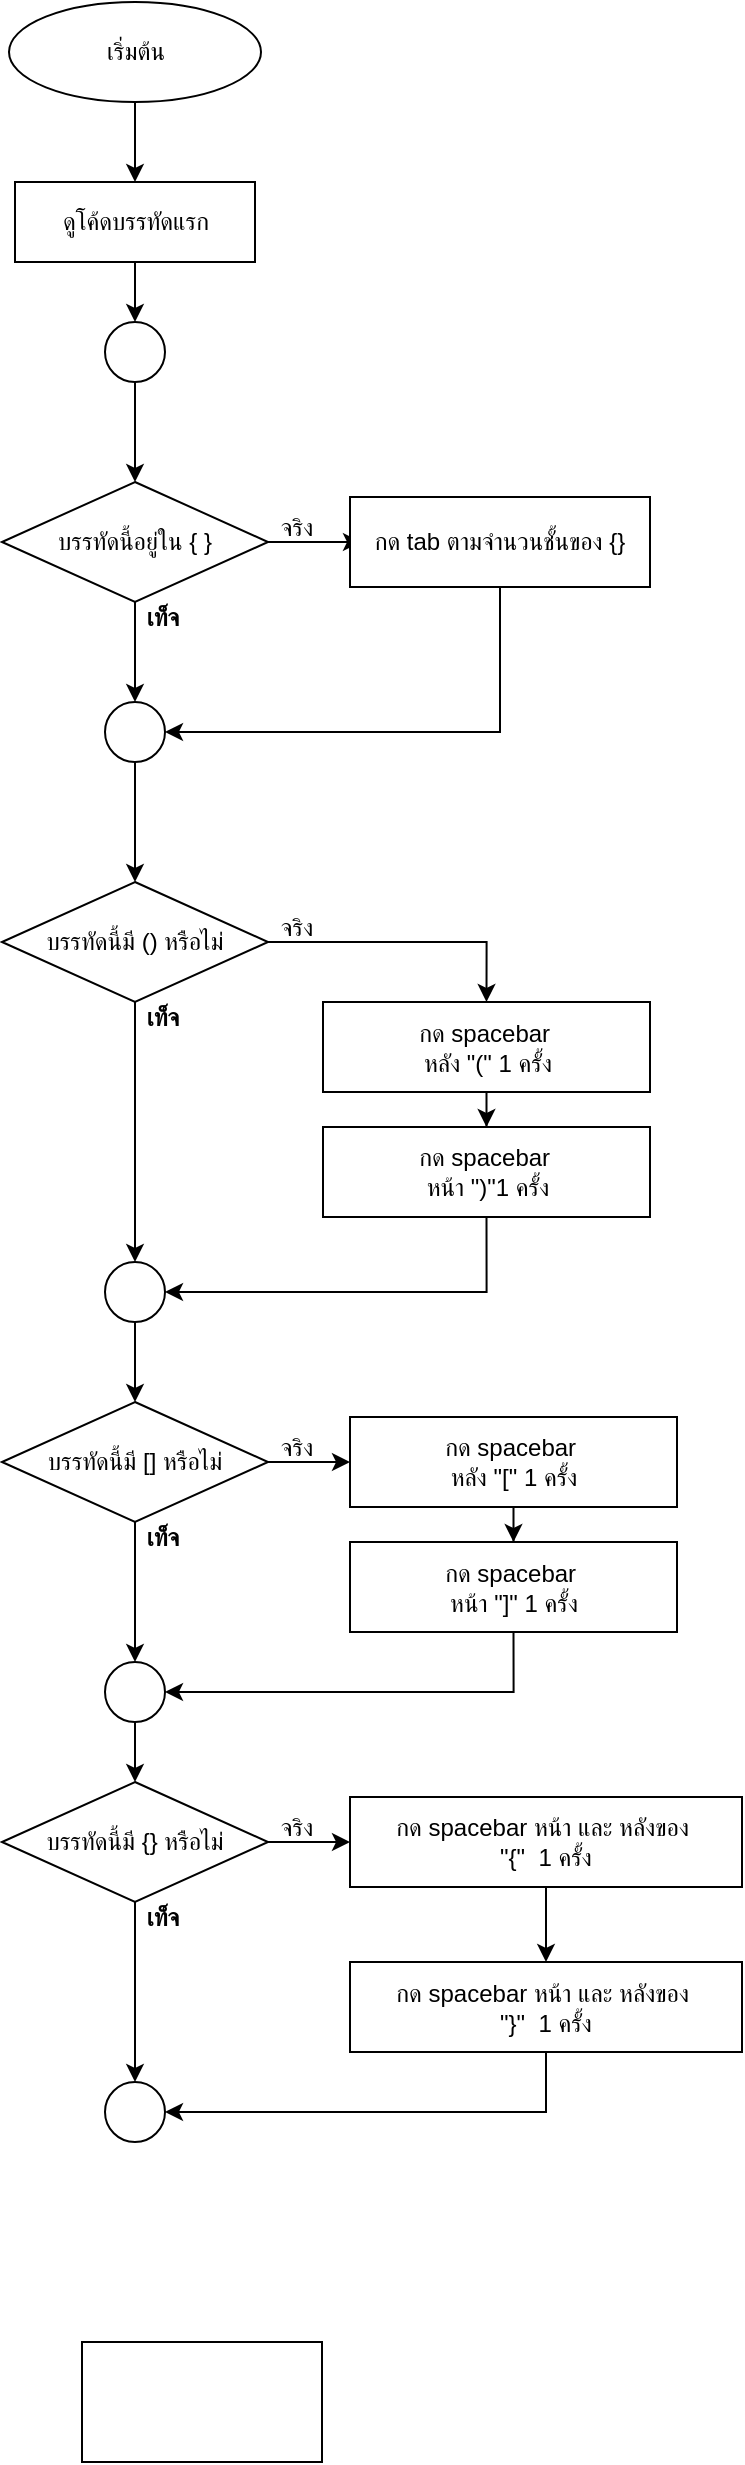 <mxfile version="24.9.1">
  <diagram name="Page-1" id="IXNQjjXNGDVPWY3JXqZK">
    <mxGraphModel dx="750" dy="373" grid="1" gridSize="10" guides="1" tooltips="1" connect="1" arrows="1" fold="1" page="1" pageScale="1" pageWidth="827" pageHeight="1169" math="0" shadow="0">
      <root>
        <mxCell id="0" />
        <mxCell id="1" parent="0" />
        <mxCell id="7TrNmhmVkbIryDcWJuiU-4" value="" style="edgeStyle=orthogonalEdgeStyle;rounded=0;orthogonalLoop=1;jettySize=auto;html=1;entryX=0.5;entryY=0;entryDx=0;entryDy=0;" edge="1" parent="1" source="7TrNmhmVkbIryDcWJuiU-1" target="7TrNmhmVkbIryDcWJuiU-2">
          <mxGeometry relative="1" as="geometry" />
        </mxCell>
        <mxCell id="7TrNmhmVkbIryDcWJuiU-1" value="เริ่มต้น" style="ellipse;whiteSpace=wrap;html=1;" vertex="1" parent="1">
          <mxGeometry x="63.5" y="20" width="126" height="50" as="geometry" />
        </mxCell>
        <mxCell id="7TrNmhmVkbIryDcWJuiU-5" value="" style="edgeStyle=orthogonalEdgeStyle;rounded=0;orthogonalLoop=1;jettySize=auto;html=1;" edge="1" parent="1" source="7TrNmhmVkbIryDcWJuiU-2">
          <mxGeometry relative="1" as="geometry">
            <mxPoint x="126.5" y="180" as="targetPoint" />
          </mxGeometry>
        </mxCell>
        <mxCell id="7TrNmhmVkbIryDcWJuiU-2" value="ดูโค้ดบรรทัดแรก" style="rounded=0;whiteSpace=wrap;html=1;" vertex="1" parent="1">
          <mxGeometry x="66.5" y="110" width="120" height="40" as="geometry" />
        </mxCell>
        <mxCell id="7TrNmhmVkbIryDcWJuiU-10" value="" style="edgeStyle=orthogonalEdgeStyle;rounded=0;orthogonalLoop=1;jettySize=auto;html=1;" edge="1" parent="1" source="7TrNmhmVkbIryDcWJuiU-7" target="7TrNmhmVkbIryDcWJuiU-9">
          <mxGeometry relative="1" as="geometry" />
        </mxCell>
        <mxCell id="7TrNmhmVkbIryDcWJuiU-7" value="" style="ellipse;whiteSpace=wrap;html=1;aspect=fixed;" vertex="1" parent="1">
          <mxGeometry x="111.5" y="180" width="30" height="30" as="geometry" />
        </mxCell>
        <mxCell id="7TrNmhmVkbIryDcWJuiU-12" value="" style="edgeStyle=orthogonalEdgeStyle;rounded=0;orthogonalLoop=1;jettySize=auto;html=1;" edge="1" parent="1" source="7TrNmhmVkbIryDcWJuiU-9">
          <mxGeometry relative="1" as="geometry">
            <mxPoint x="239.5" y="290" as="targetPoint" />
          </mxGeometry>
        </mxCell>
        <mxCell id="7TrNmhmVkbIryDcWJuiU-20" style="edgeStyle=orthogonalEdgeStyle;rounded=0;orthogonalLoop=1;jettySize=auto;html=1;exitX=0.5;exitY=1;exitDx=0;exitDy=0;entryX=0.5;entryY=0;entryDx=0;entryDy=0;" edge="1" parent="1" source="7TrNmhmVkbIryDcWJuiU-9" target="7TrNmhmVkbIryDcWJuiU-19">
          <mxGeometry relative="1" as="geometry" />
        </mxCell>
        <mxCell id="7TrNmhmVkbIryDcWJuiU-9" value="บรรทัดนี้อยู่ใน { }" style="rhombus;whiteSpace=wrap;html=1;" vertex="1" parent="1">
          <mxGeometry x="60" y="260" width="133" height="60" as="geometry" />
        </mxCell>
        <mxCell id="7TrNmhmVkbIryDcWJuiU-35" style="edgeStyle=orthogonalEdgeStyle;rounded=0;orthogonalLoop=1;jettySize=auto;html=1;exitX=0.5;exitY=1;exitDx=0;exitDy=0;entryX=1;entryY=0.5;entryDx=0;entryDy=0;" edge="1" parent="1" source="7TrNmhmVkbIryDcWJuiU-14" target="7TrNmhmVkbIryDcWJuiU-19">
          <mxGeometry relative="1" as="geometry" />
        </mxCell>
        <mxCell id="7TrNmhmVkbIryDcWJuiU-14" value="กด tab ตามจำนวนชั้นของ {}" style="rounded=0;whiteSpace=wrap;html=1;" vertex="1" parent="1">
          <mxGeometry x="234" y="267.5" width="150" height="45" as="geometry" />
        </mxCell>
        <mxCell id="7TrNmhmVkbIryDcWJuiU-32" style="edgeStyle=orthogonalEdgeStyle;rounded=0;orthogonalLoop=1;jettySize=auto;html=1;exitX=0.5;exitY=1;exitDx=0;exitDy=0;entryX=0.5;entryY=0;entryDx=0;entryDy=0;" edge="1" parent="1" source="7TrNmhmVkbIryDcWJuiU-19" target="7TrNmhmVkbIryDcWJuiU-31">
          <mxGeometry relative="1" as="geometry" />
        </mxCell>
        <mxCell id="7TrNmhmVkbIryDcWJuiU-19" value="" style="ellipse;whiteSpace=wrap;html=1;aspect=fixed;" vertex="1" parent="1">
          <mxGeometry x="111.5" y="370" width="30" height="30" as="geometry" />
        </mxCell>
        <mxCell id="7TrNmhmVkbIryDcWJuiU-22" value="จริง" style="text;html=1;align=center;verticalAlign=middle;resizable=0;points=[];autosize=1;strokeColor=none;fillColor=none;" vertex="1" parent="1">
          <mxGeometry x="186.5" y="267.5" width="40" height="30" as="geometry" />
        </mxCell>
        <mxCell id="7TrNmhmVkbIryDcWJuiU-30" value="เท็จ" style="text;html=1;align=center;verticalAlign=middle;resizable=0;points=[];autosize=1;strokeColor=none;fillColor=none;fontStyle=1" vertex="1" parent="1">
          <mxGeometry x="120" y="312.5" width="40" height="30" as="geometry" />
        </mxCell>
        <mxCell id="7TrNmhmVkbIryDcWJuiU-37" value="" style="edgeStyle=orthogonalEdgeStyle;rounded=0;orthogonalLoop=1;jettySize=auto;html=1;entryX=0.5;entryY=0;entryDx=0;entryDy=0;" edge="1" parent="1" source="7TrNmhmVkbIryDcWJuiU-31" target="7TrNmhmVkbIryDcWJuiU-73">
          <mxGeometry relative="1" as="geometry">
            <mxPoint x="234" y="490" as="targetPoint" />
          </mxGeometry>
        </mxCell>
        <mxCell id="7TrNmhmVkbIryDcWJuiU-39" value="" style="edgeStyle=orthogonalEdgeStyle;rounded=0;orthogonalLoop=1;jettySize=auto;html=1;" edge="1" parent="1" source="7TrNmhmVkbIryDcWJuiU-31" target="7TrNmhmVkbIryDcWJuiU-38">
          <mxGeometry relative="1" as="geometry" />
        </mxCell>
        <mxCell id="7TrNmhmVkbIryDcWJuiU-31" value="บรรทัดนี้มี () หรือไม่" style="rhombus;whiteSpace=wrap;html=1;" vertex="1" parent="1">
          <mxGeometry x="60" y="460" width="133" height="60" as="geometry" />
        </mxCell>
        <mxCell id="7TrNmhmVkbIryDcWJuiU-51" value="" style="edgeStyle=orthogonalEdgeStyle;rounded=0;orthogonalLoop=1;jettySize=auto;html=1;" edge="1" parent="1" source="7TrNmhmVkbIryDcWJuiU-38" target="7TrNmhmVkbIryDcWJuiU-45">
          <mxGeometry relative="1" as="geometry" />
        </mxCell>
        <mxCell id="7TrNmhmVkbIryDcWJuiU-38" value="" style="ellipse;whiteSpace=wrap;html=1;aspect=fixed;" vertex="1" parent="1">
          <mxGeometry x="111.5" y="650" width="30" height="30" as="geometry" />
        </mxCell>
        <mxCell id="7TrNmhmVkbIryDcWJuiU-41" value="จริง" style="text;html=1;align=center;verticalAlign=middle;resizable=0;points=[];autosize=1;strokeColor=none;fillColor=none;" vertex="1" parent="1">
          <mxGeometry x="186.5" y="467.5" width="40" height="30" as="geometry" />
        </mxCell>
        <mxCell id="7TrNmhmVkbIryDcWJuiU-42" value="เท็จ" style="text;html=1;align=center;verticalAlign=middle;resizable=0;points=[];autosize=1;strokeColor=none;fillColor=none;fontStyle=1" vertex="1" parent="1">
          <mxGeometry x="120" y="512.5" width="40" height="30" as="geometry" />
        </mxCell>
        <mxCell id="7TrNmhmVkbIryDcWJuiU-43" value="" style="edgeStyle=orthogonalEdgeStyle;rounded=0;orthogonalLoop=1;jettySize=auto;html=1;" edge="1" parent="1" source="7TrNmhmVkbIryDcWJuiU-45" target="7TrNmhmVkbIryDcWJuiU-47">
          <mxGeometry relative="1" as="geometry" />
        </mxCell>
        <mxCell id="7TrNmhmVkbIryDcWJuiU-44" value="" style="edgeStyle=orthogonalEdgeStyle;rounded=0;orthogonalLoop=1;jettySize=auto;html=1;" edge="1" parent="1" source="7TrNmhmVkbIryDcWJuiU-45" target="7TrNmhmVkbIryDcWJuiU-48">
          <mxGeometry relative="1" as="geometry" />
        </mxCell>
        <mxCell id="7TrNmhmVkbIryDcWJuiU-45" value="บรรทัดนี้มี [] หรือไม่" style="rhombus;whiteSpace=wrap;html=1;" vertex="1" parent="1">
          <mxGeometry x="60" y="720" width="133" height="60" as="geometry" />
        </mxCell>
        <mxCell id="7TrNmhmVkbIryDcWJuiU-67" value="" style="edgeStyle=orthogonalEdgeStyle;rounded=0;orthogonalLoop=1;jettySize=auto;html=1;" edge="1" parent="1" source="7TrNmhmVkbIryDcWJuiU-47" target="7TrNmhmVkbIryDcWJuiU-66">
          <mxGeometry relative="1" as="geometry" />
        </mxCell>
        <mxCell id="7TrNmhmVkbIryDcWJuiU-47" value="กด spacebar&amp;nbsp;&lt;div&gt;หลัง&amp;nbsp;&lt;span style=&quot;background-color: initial;&quot;&gt;&quot;[&quot; 1 ครั้ง&lt;/span&gt;&lt;/div&gt;" style="rounded=0;whiteSpace=wrap;html=1;" vertex="1" parent="1">
          <mxGeometry x="234" y="727.5" width="163.5" height="45" as="geometry" />
        </mxCell>
        <mxCell id="7TrNmhmVkbIryDcWJuiU-61" style="edgeStyle=orthogonalEdgeStyle;rounded=0;orthogonalLoop=1;jettySize=auto;html=1;exitX=0.5;exitY=1;exitDx=0;exitDy=0;entryX=0.5;entryY=0;entryDx=0;entryDy=0;" edge="1" parent="1" source="7TrNmhmVkbIryDcWJuiU-48" target="7TrNmhmVkbIryDcWJuiU-54">
          <mxGeometry relative="1" as="geometry" />
        </mxCell>
        <mxCell id="7TrNmhmVkbIryDcWJuiU-48" value="" style="ellipse;whiteSpace=wrap;html=1;aspect=fixed;" vertex="1" parent="1">
          <mxGeometry x="111.5" y="850" width="30" height="30" as="geometry" />
        </mxCell>
        <mxCell id="7TrNmhmVkbIryDcWJuiU-49" value="จริง" style="text;html=1;align=center;verticalAlign=middle;resizable=0;points=[];autosize=1;strokeColor=none;fillColor=none;" vertex="1" parent="1">
          <mxGeometry x="186.5" y="727.5" width="40" height="30" as="geometry" />
        </mxCell>
        <mxCell id="7TrNmhmVkbIryDcWJuiU-50" value="เท็จ" style="text;html=1;align=center;verticalAlign=middle;resizable=0;points=[];autosize=1;strokeColor=none;fillColor=none;fontStyle=1" vertex="1" parent="1">
          <mxGeometry x="120" y="772.5" width="40" height="30" as="geometry" />
        </mxCell>
        <mxCell id="7TrNmhmVkbIryDcWJuiU-52" value="" style="edgeStyle=orthogonalEdgeStyle;rounded=0;orthogonalLoop=1;jettySize=auto;html=1;" edge="1" parent="1" source="7TrNmhmVkbIryDcWJuiU-54" target="7TrNmhmVkbIryDcWJuiU-56">
          <mxGeometry relative="1" as="geometry" />
        </mxCell>
        <mxCell id="7TrNmhmVkbIryDcWJuiU-53" value="" style="edgeStyle=orthogonalEdgeStyle;rounded=0;orthogonalLoop=1;jettySize=auto;html=1;" edge="1" parent="1" source="7TrNmhmVkbIryDcWJuiU-54" target="7TrNmhmVkbIryDcWJuiU-57">
          <mxGeometry relative="1" as="geometry" />
        </mxCell>
        <mxCell id="7TrNmhmVkbIryDcWJuiU-54" value="บรรทัดนี้มี {} หรือไม่" style="rhombus;whiteSpace=wrap;html=1;" vertex="1" parent="1">
          <mxGeometry x="60" y="910" width="133" height="60" as="geometry" />
        </mxCell>
        <mxCell id="7TrNmhmVkbIryDcWJuiU-64" value="" style="edgeStyle=orthogonalEdgeStyle;rounded=0;orthogonalLoop=1;jettySize=auto;html=1;" edge="1" parent="1" source="7TrNmhmVkbIryDcWJuiU-56" target="7TrNmhmVkbIryDcWJuiU-62">
          <mxGeometry relative="1" as="geometry" />
        </mxCell>
        <mxCell id="7TrNmhmVkbIryDcWJuiU-56" value="กด spacebar หน้า และ หลังของ&amp;nbsp;&lt;div&gt;&quot;{&quot;&amp;nbsp; 1 ครั้ง&lt;/div&gt;" style="rounded=0;whiteSpace=wrap;html=1;" vertex="1" parent="1">
          <mxGeometry x="234" y="917.5" width="196" height="45" as="geometry" />
        </mxCell>
        <mxCell id="7TrNmhmVkbIryDcWJuiU-57" value="" style="ellipse;whiteSpace=wrap;html=1;aspect=fixed;" vertex="1" parent="1">
          <mxGeometry x="111.5" y="1060" width="30" height="30" as="geometry" />
        </mxCell>
        <mxCell id="7TrNmhmVkbIryDcWJuiU-58" value="จริง" style="text;html=1;align=center;verticalAlign=middle;resizable=0;points=[];autosize=1;strokeColor=none;fillColor=none;" vertex="1" parent="1">
          <mxGeometry x="186.5" y="917.5" width="40" height="30" as="geometry" />
        </mxCell>
        <mxCell id="7TrNmhmVkbIryDcWJuiU-59" value="เท็จ" style="text;html=1;align=center;verticalAlign=middle;resizable=0;points=[];autosize=1;strokeColor=none;fillColor=none;fontStyle=1" vertex="1" parent="1">
          <mxGeometry x="120" y="962.5" width="40" height="30" as="geometry" />
        </mxCell>
        <mxCell id="7TrNmhmVkbIryDcWJuiU-65" style="edgeStyle=orthogonalEdgeStyle;rounded=0;orthogonalLoop=1;jettySize=auto;html=1;exitX=0.5;exitY=1;exitDx=0;exitDy=0;entryX=1;entryY=0.5;entryDx=0;entryDy=0;" edge="1" parent="1" source="7TrNmhmVkbIryDcWJuiU-62" target="7TrNmhmVkbIryDcWJuiU-57">
          <mxGeometry relative="1" as="geometry" />
        </mxCell>
        <mxCell id="7TrNmhmVkbIryDcWJuiU-62" value="กด spacebar หน้า และ หลังของ&amp;nbsp;&lt;div&gt;&quot;}&quot;&amp;nbsp; 1 ครั้ง&lt;/div&gt;" style="rounded=0;whiteSpace=wrap;html=1;" vertex="1" parent="1">
          <mxGeometry x="234" y="1000" width="196" height="45" as="geometry" />
        </mxCell>
        <mxCell id="7TrNmhmVkbIryDcWJuiU-68" style="edgeStyle=orthogonalEdgeStyle;rounded=0;orthogonalLoop=1;jettySize=auto;html=1;exitX=0.5;exitY=1;exitDx=0;exitDy=0;entryX=1;entryY=0.5;entryDx=0;entryDy=0;" edge="1" parent="1" source="7TrNmhmVkbIryDcWJuiU-66" target="7TrNmhmVkbIryDcWJuiU-48">
          <mxGeometry relative="1" as="geometry" />
        </mxCell>
        <mxCell id="7TrNmhmVkbIryDcWJuiU-66" value="กด spacebar&lt;span style=&quot;background-color: initial;&quot;&gt;&amp;nbsp;&lt;/span&gt;&lt;div&gt;&lt;span style=&quot;background-color: initial;&quot;&gt;หน้า &quot;]&quot; 1 ครั้ง&lt;/span&gt;&lt;/div&gt;" style="rounded=0;whiteSpace=wrap;html=1;" vertex="1" parent="1">
          <mxGeometry x="234" y="790" width="163.5" height="45" as="geometry" />
        </mxCell>
        <mxCell id="7TrNmhmVkbIryDcWJuiU-69" value="" style="rounded=0;whiteSpace=wrap;html=1;" vertex="1" parent="1">
          <mxGeometry x="100" y="1190" width="120" height="60" as="geometry" />
        </mxCell>
        <mxCell id="7TrNmhmVkbIryDcWJuiU-72" value="" style="edgeStyle=orthogonalEdgeStyle;rounded=0;orthogonalLoop=1;jettySize=auto;html=1;" edge="1" parent="1" source="7TrNmhmVkbIryDcWJuiU-73" target="7TrNmhmVkbIryDcWJuiU-74">
          <mxGeometry relative="1" as="geometry" />
        </mxCell>
        <mxCell id="7TrNmhmVkbIryDcWJuiU-73" value="กด spacebar&amp;nbsp;&lt;div&gt;หลัง&amp;nbsp;&lt;span style=&quot;background-color: initial;&quot;&gt;&quot;(&quot; 1 ครั้ง&lt;/span&gt;&lt;/div&gt;" style="rounded=0;whiteSpace=wrap;html=1;" vertex="1" parent="1">
          <mxGeometry x="220.5" y="520" width="163.5" height="45" as="geometry" />
        </mxCell>
        <mxCell id="7TrNmhmVkbIryDcWJuiU-75" style="edgeStyle=orthogonalEdgeStyle;rounded=0;orthogonalLoop=1;jettySize=auto;html=1;exitX=0.5;exitY=1;exitDx=0;exitDy=0;entryX=1;entryY=0.5;entryDx=0;entryDy=0;" edge="1" parent="1" source="7TrNmhmVkbIryDcWJuiU-74" target="7TrNmhmVkbIryDcWJuiU-38">
          <mxGeometry relative="1" as="geometry" />
        </mxCell>
        <mxCell id="7TrNmhmVkbIryDcWJuiU-74" value="กด spacebar&lt;span style=&quot;background-color: initial;&quot;&gt;&amp;nbsp;&lt;/span&gt;&lt;div&gt;&lt;span style=&quot;background-color: initial;&quot;&gt;หน้า &quot;)&quot;1 ครั้ง&lt;/span&gt;&lt;/div&gt;" style="rounded=0;whiteSpace=wrap;html=1;" vertex="1" parent="1">
          <mxGeometry x="220.5" y="582.5" width="163.5" height="45" as="geometry" />
        </mxCell>
      </root>
    </mxGraphModel>
  </diagram>
</mxfile>
